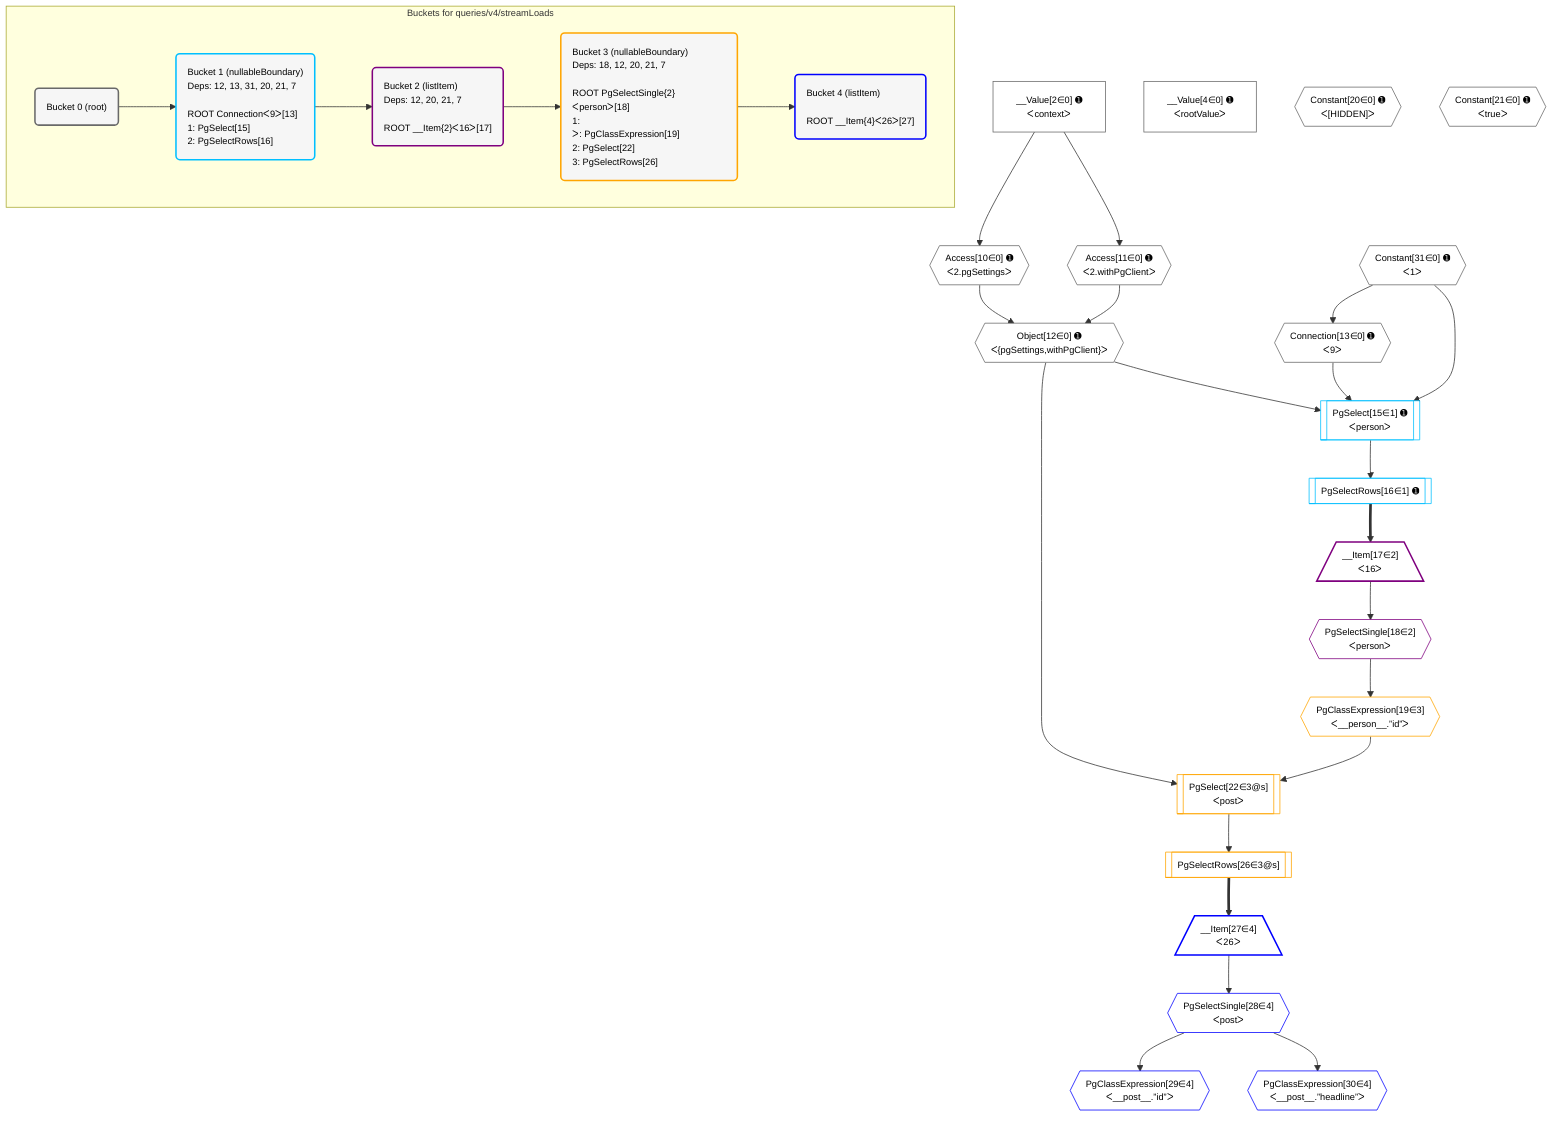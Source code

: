 %%{init: {'themeVariables': { 'fontSize': '12px'}}}%%
graph TD
    classDef path fill:#eee,stroke:#000,color:#000
    classDef plan fill:#fff,stroke-width:1px,color:#000
    classDef itemplan fill:#fff,stroke-width:2px,color:#000
    classDef unbatchedplan fill:#dff,stroke-width:1px,color:#000
    classDef sideeffectplan fill:#fcc,stroke-width:2px,color:#000
    classDef bucket fill:#f6f6f6,color:#000,stroke-width:2px,text-align:left

    subgraph "Buckets for queries/v4/streamLoads"
    Bucket0("Bucket 0 (root)"):::bucket
    Bucket1("Bucket 1 (nullableBoundary)<br />Deps: 12, 13, 31, 20, 21, 7<br /><br />ROOT Connectionᐸ9ᐳ[13]<br />1: PgSelect[15]<br />2: PgSelectRows[16]"):::bucket
    Bucket2("Bucket 2 (listItem)<br />Deps: 12, 20, 21, 7<br /><br />ROOT __Item{2}ᐸ16ᐳ[17]"):::bucket
    Bucket3("Bucket 3 (nullableBoundary)<br />Deps: 18, 12, 20, 21, 7<br /><br />ROOT PgSelectSingle{2}ᐸpersonᐳ[18]<br />1: <br />ᐳ: PgClassExpression[19]<br />2: PgSelect[22]<br />3: PgSelectRows[26]"):::bucket
    Bucket4("Bucket 4 (listItem)<br /><br />ROOT __Item{4}ᐸ26ᐳ[27]"):::bucket
    end
    Bucket0 --> Bucket1
    Bucket1 --> Bucket2
    Bucket2 --> Bucket3
    Bucket3 --> Bucket4

    %% plan dependencies
    Object12{{"Object[12∈0] ➊<br />ᐸ{pgSettings,withPgClient}ᐳ"}}:::plan
    Access10{{"Access[10∈0] ➊<br />ᐸ2.pgSettingsᐳ"}}:::plan
    Access11{{"Access[11∈0] ➊<br />ᐸ2.withPgClientᐳ"}}:::plan
    Access10 & Access11 --> Object12
    __Value2["__Value[2∈0] ➊<br />ᐸcontextᐳ"]:::plan
    __Value2 --> Access10
    __Value2 --> Access11
    Connection13{{"Connection[13∈0] ➊<br />ᐸ9ᐳ"}}:::plan
    Constant31{{"Constant[31∈0] ➊<br />ᐸ1ᐳ"}}:::plan
    Constant31 --> Connection13
    __Value4["__Value[4∈0] ➊<br />ᐸrootValueᐳ"]:::plan
    Constant20{{"Constant[20∈0] ➊<br />ᐸ[HIDDEN]ᐳ"}}:::plan
    Constant21{{"Constant[21∈0] ➊<br />ᐸtrueᐳ"}}:::plan
    PgSelect15[["PgSelect[15∈1] ➊<br />ᐸpersonᐳ"]]:::plan
    Object12 & Connection13 & Constant31 --> PgSelect15
    PgSelectRows16[["PgSelectRows[16∈1] ➊"]]:::plan
    PgSelect15 --> PgSelectRows16
    __Item17[/"__Item[17∈2]<br />ᐸ16ᐳ"\]:::itemplan
    PgSelectRows16 ==> __Item17
    PgSelectSingle18{{"PgSelectSingle[18∈2]<br />ᐸpersonᐳ"}}:::plan
    __Item17 --> PgSelectSingle18
    PgSelect22[["PgSelect[22∈3@s]<br />ᐸpostᐳ"]]:::plan
    PgClassExpression19{{"PgClassExpression[19∈3]<br />ᐸ__person__.”id”ᐳ"}}:::plan
    Object12 & PgClassExpression19 --> PgSelect22
    PgSelectSingle18 --> PgClassExpression19
    PgSelectRows26[["PgSelectRows[26∈3@s]"]]:::plan
    PgSelect22 --> PgSelectRows26
    __Item27[/"__Item[27∈4]<br />ᐸ26ᐳ"\]:::itemplan
    PgSelectRows26 ==> __Item27
    PgSelectSingle28{{"PgSelectSingle[28∈4]<br />ᐸpostᐳ"}}:::plan
    __Item27 --> PgSelectSingle28
    PgClassExpression29{{"PgClassExpression[29∈4]<br />ᐸ__post__.”id”ᐳ"}}:::plan
    PgSelectSingle28 --> PgClassExpression29
    PgClassExpression30{{"PgClassExpression[30∈4]<br />ᐸ__post__.”headline”ᐳ"}}:::plan
    PgSelectSingle28 --> PgClassExpression30

    %% define steps
    classDef bucket0 stroke:#696969
    class Bucket0,__Value2,__Value4,Access10,Access11,Object12,Connection13,Constant20,Constant21,Constant31 bucket0
    classDef bucket1 stroke:#00bfff
    class Bucket1,PgSelect15,PgSelectRows16 bucket1
    classDef bucket2 stroke:#7f007f
    class Bucket2,__Item17,PgSelectSingle18 bucket2
    classDef bucket3 stroke:#ffa500
    class Bucket3,PgClassExpression19,PgSelect22,PgSelectRows26 bucket3
    classDef bucket4 stroke:#0000ff
    class Bucket4,__Item27,PgSelectSingle28,PgClassExpression29,PgClassExpression30 bucket4